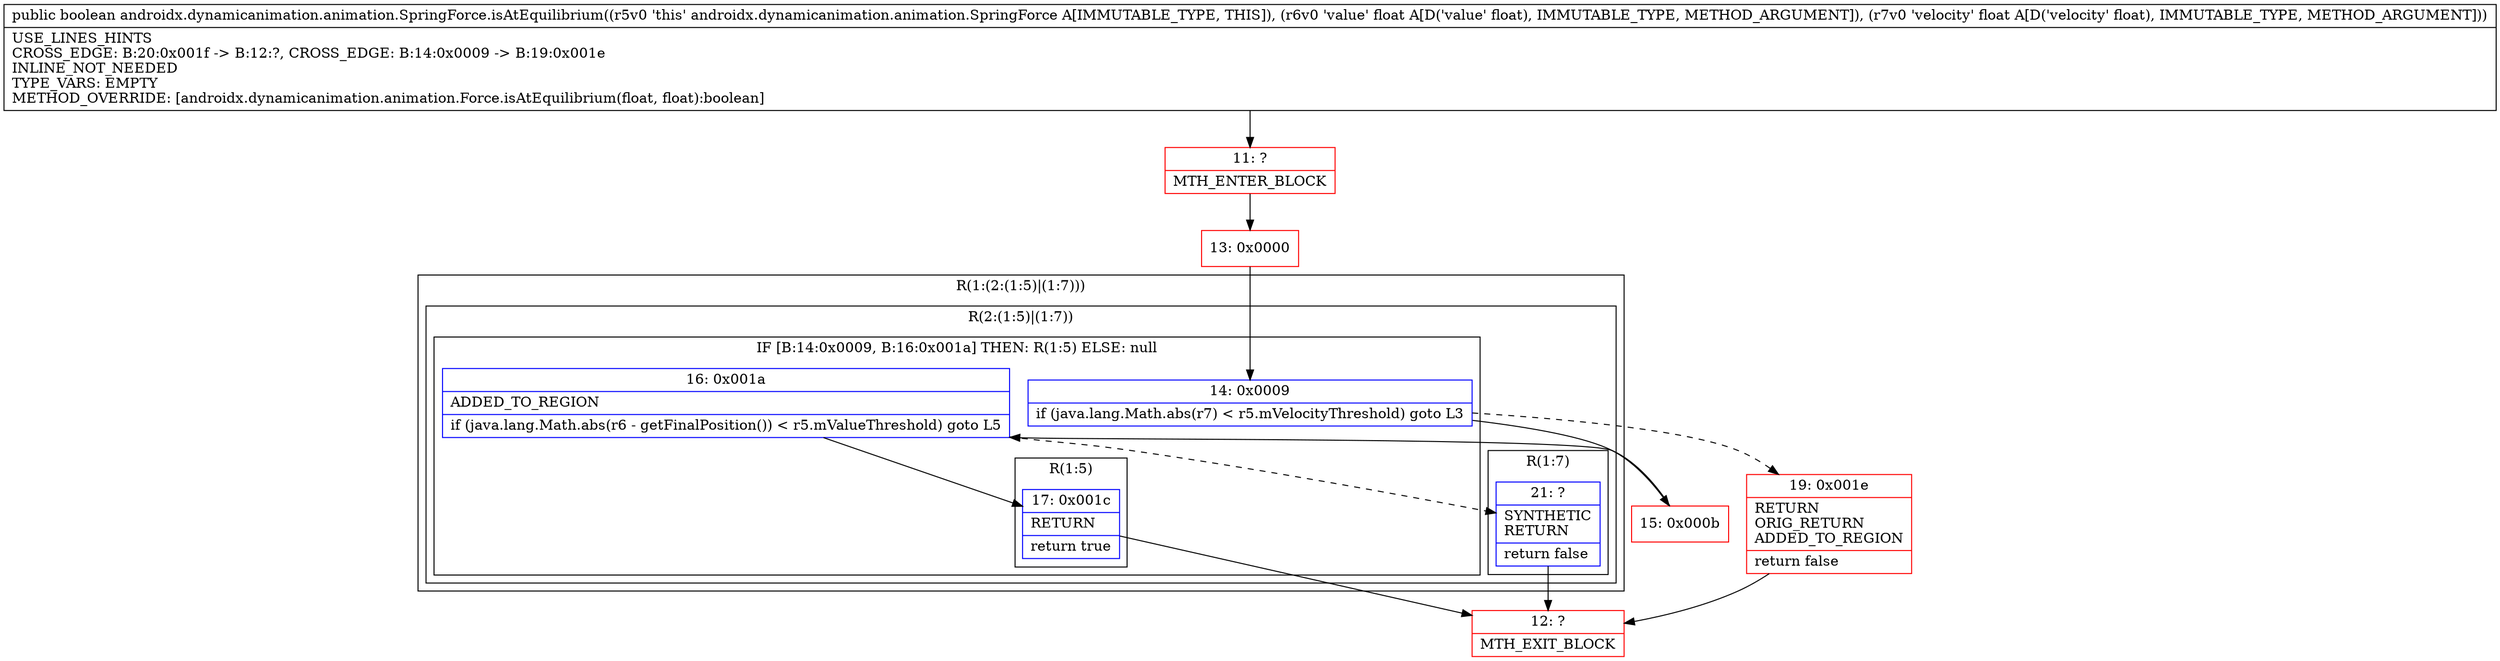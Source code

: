 digraph "CFG forandroidx.dynamicanimation.animation.SpringForce.isAtEquilibrium(FF)Z" {
subgraph cluster_Region_1577871977 {
label = "R(1:(2:(1:5)|(1:7)))";
node [shape=record,color=blue];
subgraph cluster_Region_460502208 {
label = "R(2:(1:5)|(1:7))";
node [shape=record,color=blue];
subgraph cluster_IfRegion_1273333829 {
label = "IF [B:14:0x0009, B:16:0x001a] THEN: R(1:5) ELSE: null";
node [shape=record,color=blue];
Node_14 [shape=record,label="{14\:\ 0x0009|if (java.lang.Math.abs(r7) \< r5.mVelocityThreshold) goto L3\l}"];
Node_16 [shape=record,label="{16\:\ 0x001a|ADDED_TO_REGION\l|if (java.lang.Math.abs(r6 \- getFinalPosition()) \< r5.mValueThreshold) goto L5\l}"];
subgraph cluster_Region_1121148536 {
label = "R(1:5)";
node [shape=record,color=blue];
Node_17 [shape=record,label="{17\:\ 0x001c|RETURN\l|return true\l}"];
}
}
subgraph cluster_Region_2133928809 {
label = "R(1:7)";
node [shape=record,color=blue];
Node_21 [shape=record,label="{21\:\ ?|SYNTHETIC\lRETURN\l|return false\l}"];
}
}
}
Node_11 [shape=record,color=red,label="{11\:\ ?|MTH_ENTER_BLOCK\l}"];
Node_13 [shape=record,color=red,label="{13\:\ 0x0000}"];
Node_15 [shape=record,color=red,label="{15\:\ 0x000b}"];
Node_12 [shape=record,color=red,label="{12\:\ ?|MTH_EXIT_BLOCK\l}"];
Node_19 [shape=record,color=red,label="{19\:\ 0x001e|RETURN\lORIG_RETURN\lADDED_TO_REGION\l|return false\l}"];
MethodNode[shape=record,label="{public boolean androidx.dynamicanimation.animation.SpringForce.isAtEquilibrium((r5v0 'this' androidx.dynamicanimation.animation.SpringForce A[IMMUTABLE_TYPE, THIS]), (r6v0 'value' float A[D('value' float), IMMUTABLE_TYPE, METHOD_ARGUMENT]), (r7v0 'velocity' float A[D('velocity' float), IMMUTABLE_TYPE, METHOD_ARGUMENT]))  | USE_LINES_HINTS\lCROSS_EDGE: B:20:0x001f \-\> B:12:?, CROSS_EDGE: B:14:0x0009 \-\> B:19:0x001e\lINLINE_NOT_NEEDED\lTYPE_VARS: EMPTY\lMETHOD_OVERRIDE: [androidx.dynamicanimation.animation.Force.isAtEquilibrium(float, float):boolean]\l}"];
MethodNode -> Node_11;Node_14 -> Node_15;
Node_14 -> Node_19[style=dashed];
Node_16 -> Node_17;
Node_16 -> Node_21[style=dashed];
Node_17 -> Node_12;
Node_21 -> Node_12;
Node_11 -> Node_13;
Node_13 -> Node_14;
Node_15 -> Node_16;
Node_19 -> Node_12;
}

